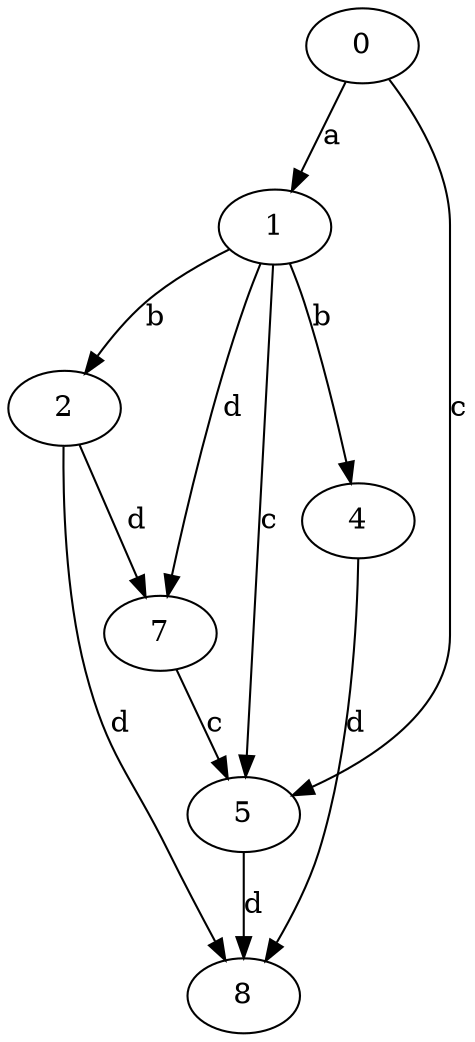 strict digraph  {
0;
1;
2;
4;
5;
7;
8;
0 -> 1  [label=a];
0 -> 5  [label=c];
1 -> 2  [label=b];
1 -> 4  [label=b];
1 -> 5  [label=c];
1 -> 7  [label=d];
2 -> 7  [label=d];
2 -> 8  [label=d];
4 -> 8  [label=d];
5 -> 8  [label=d];
7 -> 5  [label=c];
}
